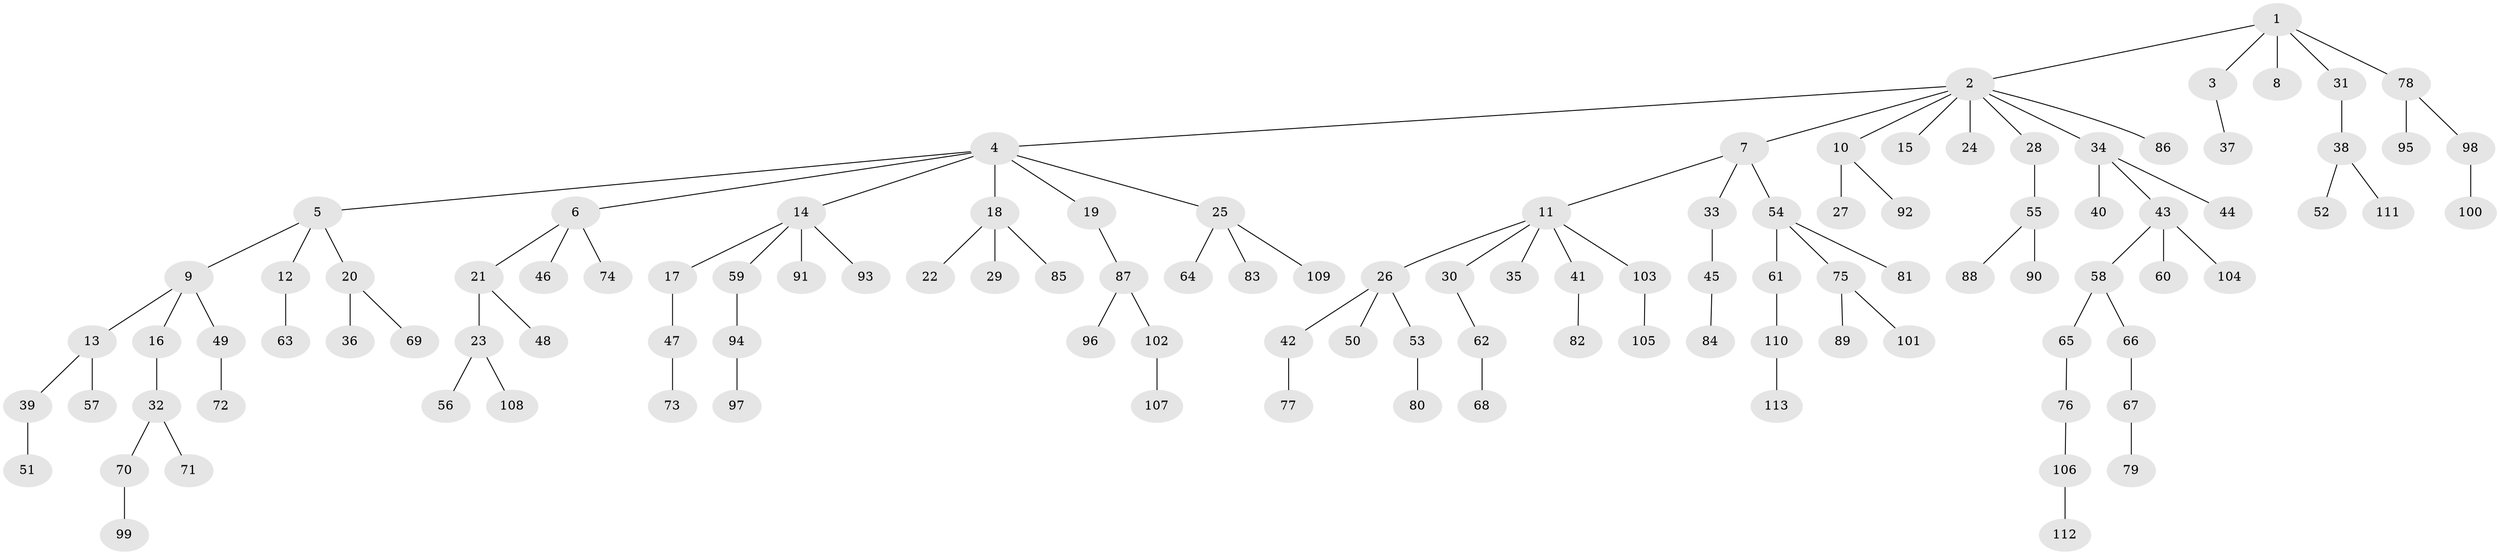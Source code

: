 // Generated by graph-tools (version 1.1) at 2025/36/03/09/25 02:36:40]
// undirected, 113 vertices, 112 edges
graph export_dot {
graph [start="1"]
  node [color=gray90,style=filled];
  1;
  2;
  3;
  4;
  5;
  6;
  7;
  8;
  9;
  10;
  11;
  12;
  13;
  14;
  15;
  16;
  17;
  18;
  19;
  20;
  21;
  22;
  23;
  24;
  25;
  26;
  27;
  28;
  29;
  30;
  31;
  32;
  33;
  34;
  35;
  36;
  37;
  38;
  39;
  40;
  41;
  42;
  43;
  44;
  45;
  46;
  47;
  48;
  49;
  50;
  51;
  52;
  53;
  54;
  55;
  56;
  57;
  58;
  59;
  60;
  61;
  62;
  63;
  64;
  65;
  66;
  67;
  68;
  69;
  70;
  71;
  72;
  73;
  74;
  75;
  76;
  77;
  78;
  79;
  80;
  81;
  82;
  83;
  84;
  85;
  86;
  87;
  88;
  89;
  90;
  91;
  92;
  93;
  94;
  95;
  96;
  97;
  98;
  99;
  100;
  101;
  102;
  103;
  104;
  105;
  106;
  107;
  108;
  109;
  110;
  111;
  112;
  113;
  1 -- 2;
  1 -- 3;
  1 -- 8;
  1 -- 31;
  1 -- 78;
  2 -- 4;
  2 -- 7;
  2 -- 10;
  2 -- 15;
  2 -- 24;
  2 -- 28;
  2 -- 34;
  2 -- 86;
  3 -- 37;
  4 -- 5;
  4 -- 6;
  4 -- 14;
  4 -- 18;
  4 -- 19;
  4 -- 25;
  5 -- 9;
  5 -- 12;
  5 -- 20;
  6 -- 21;
  6 -- 46;
  6 -- 74;
  7 -- 11;
  7 -- 33;
  7 -- 54;
  9 -- 13;
  9 -- 16;
  9 -- 49;
  10 -- 27;
  10 -- 92;
  11 -- 26;
  11 -- 30;
  11 -- 35;
  11 -- 41;
  11 -- 103;
  12 -- 63;
  13 -- 39;
  13 -- 57;
  14 -- 17;
  14 -- 59;
  14 -- 91;
  14 -- 93;
  16 -- 32;
  17 -- 47;
  18 -- 22;
  18 -- 29;
  18 -- 85;
  19 -- 87;
  20 -- 36;
  20 -- 69;
  21 -- 23;
  21 -- 48;
  23 -- 56;
  23 -- 108;
  25 -- 64;
  25 -- 83;
  25 -- 109;
  26 -- 42;
  26 -- 50;
  26 -- 53;
  28 -- 55;
  30 -- 62;
  31 -- 38;
  32 -- 70;
  32 -- 71;
  33 -- 45;
  34 -- 40;
  34 -- 43;
  34 -- 44;
  38 -- 52;
  38 -- 111;
  39 -- 51;
  41 -- 82;
  42 -- 77;
  43 -- 58;
  43 -- 60;
  43 -- 104;
  45 -- 84;
  47 -- 73;
  49 -- 72;
  53 -- 80;
  54 -- 61;
  54 -- 75;
  54 -- 81;
  55 -- 88;
  55 -- 90;
  58 -- 65;
  58 -- 66;
  59 -- 94;
  61 -- 110;
  62 -- 68;
  65 -- 76;
  66 -- 67;
  67 -- 79;
  70 -- 99;
  75 -- 89;
  75 -- 101;
  76 -- 106;
  78 -- 95;
  78 -- 98;
  87 -- 96;
  87 -- 102;
  94 -- 97;
  98 -- 100;
  102 -- 107;
  103 -- 105;
  106 -- 112;
  110 -- 113;
}
